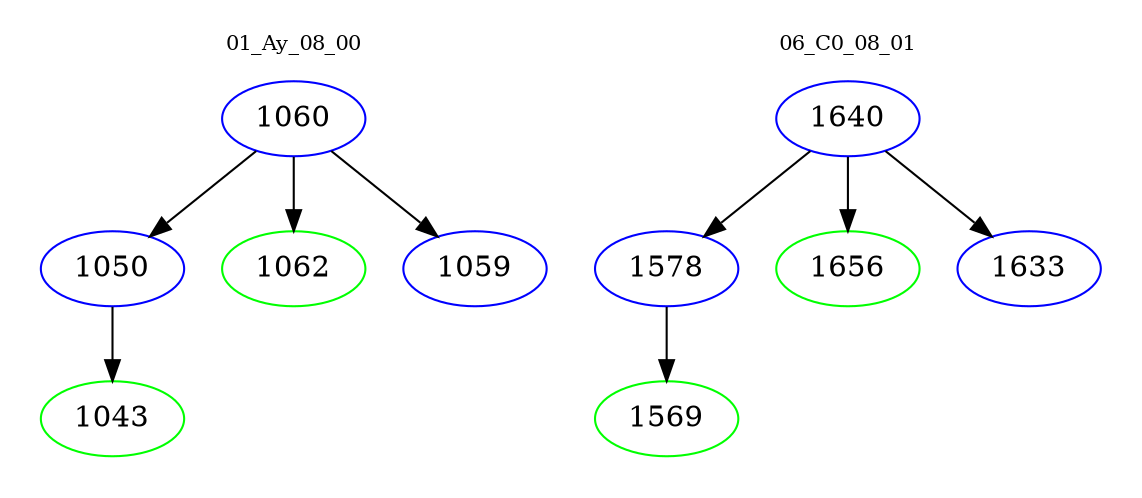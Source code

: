 digraph{
subgraph cluster_0 {
color = white
label = "01_Ay_08_00";
fontsize=10;
T0_1060 [label="1060", color="blue"]
T0_1060 -> T0_1050 [color="black"]
T0_1050 [label="1050", color="blue"]
T0_1050 -> T0_1043 [color="black"]
T0_1043 [label="1043", color="green"]
T0_1060 -> T0_1062 [color="black"]
T0_1062 [label="1062", color="green"]
T0_1060 -> T0_1059 [color="black"]
T0_1059 [label="1059", color="blue"]
}
subgraph cluster_1 {
color = white
label = "06_C0_08_01";
fontsize=10;
T1_1640 [label="1640", color="blue"]
T1_1640 -> T1_1578 [color="black"]
T1_1578 [label="1578", color="blue"]
T1_1578 -> T1_1569 [color="black"]
T1_1569 [label="1569", color="green"]
T1_1640 -> T1_1656 [color="black"]
T1_1656 [label="1656", color="green"]
T1_1640 -> T1_1633 [color="black"]
T1_1633 [label="1633", color="blue"]
}
}
